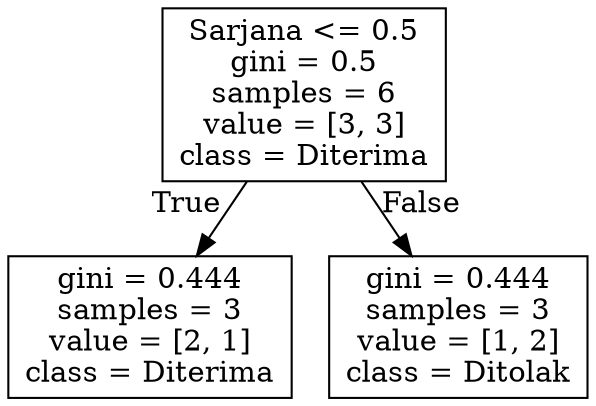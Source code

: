 digraph Tree {
node [shape=box] ;
0 [label="Sarjana <= 0.5\ngini = 0.5\nsamples = 6\nvalue = [3, 3]\nclass = Diterima"] ;
1 [label="gini = 0.444\nsamples = 3\nvalue = [2, 1]\nclass = Diterima"] ;
0 -> 1 [labeldistance=2.5, labelangle=45, headlabel="True"] ;
2 [label="gini = 0.444\nsamples = 3\nvalue = [1, 2]\nclass = Ditolak"] ;
0 -> 2 [labeldistance=2.5, labelangle=-45, headlabel="False"] ;
}